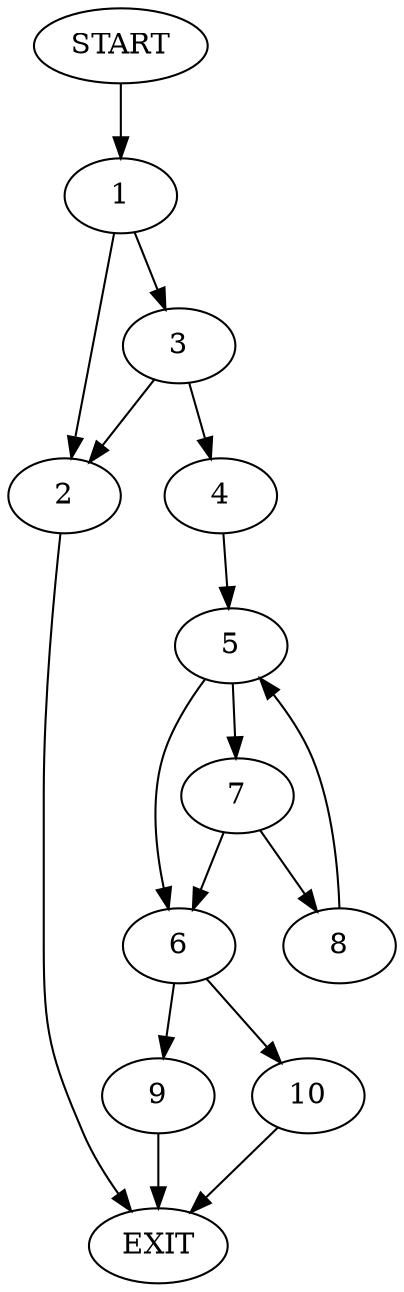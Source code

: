 digraph {
0 [label="START"]
11 [label="EXIT"]
0 -> 1
1 -> 2
1 -> 3
2 -> 11
3 -> 4
3 -> 2
4 -> 5
5 -> 6
5 -> 7
7 -> 6
7 -> 8
6 -> 9
6 -> 10
8 -> 5
10 -> 11
9 -> 11
}
